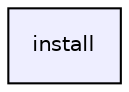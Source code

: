 digraph "install" {
  compound=true
  node [ fontsize="10", fontname="Helvetica"];
  edge [ labelfontsize="10", labelfontname="Helvetica"];
  dir_e3a4aa6ae53c85312025264fe419cff9 [shape=box, label="install", style="filled", fillcolor="#eeeeff", pencolor="black", URL="dir_e3a4aa6ae53c85312025264fe419cff9.html"];
}

